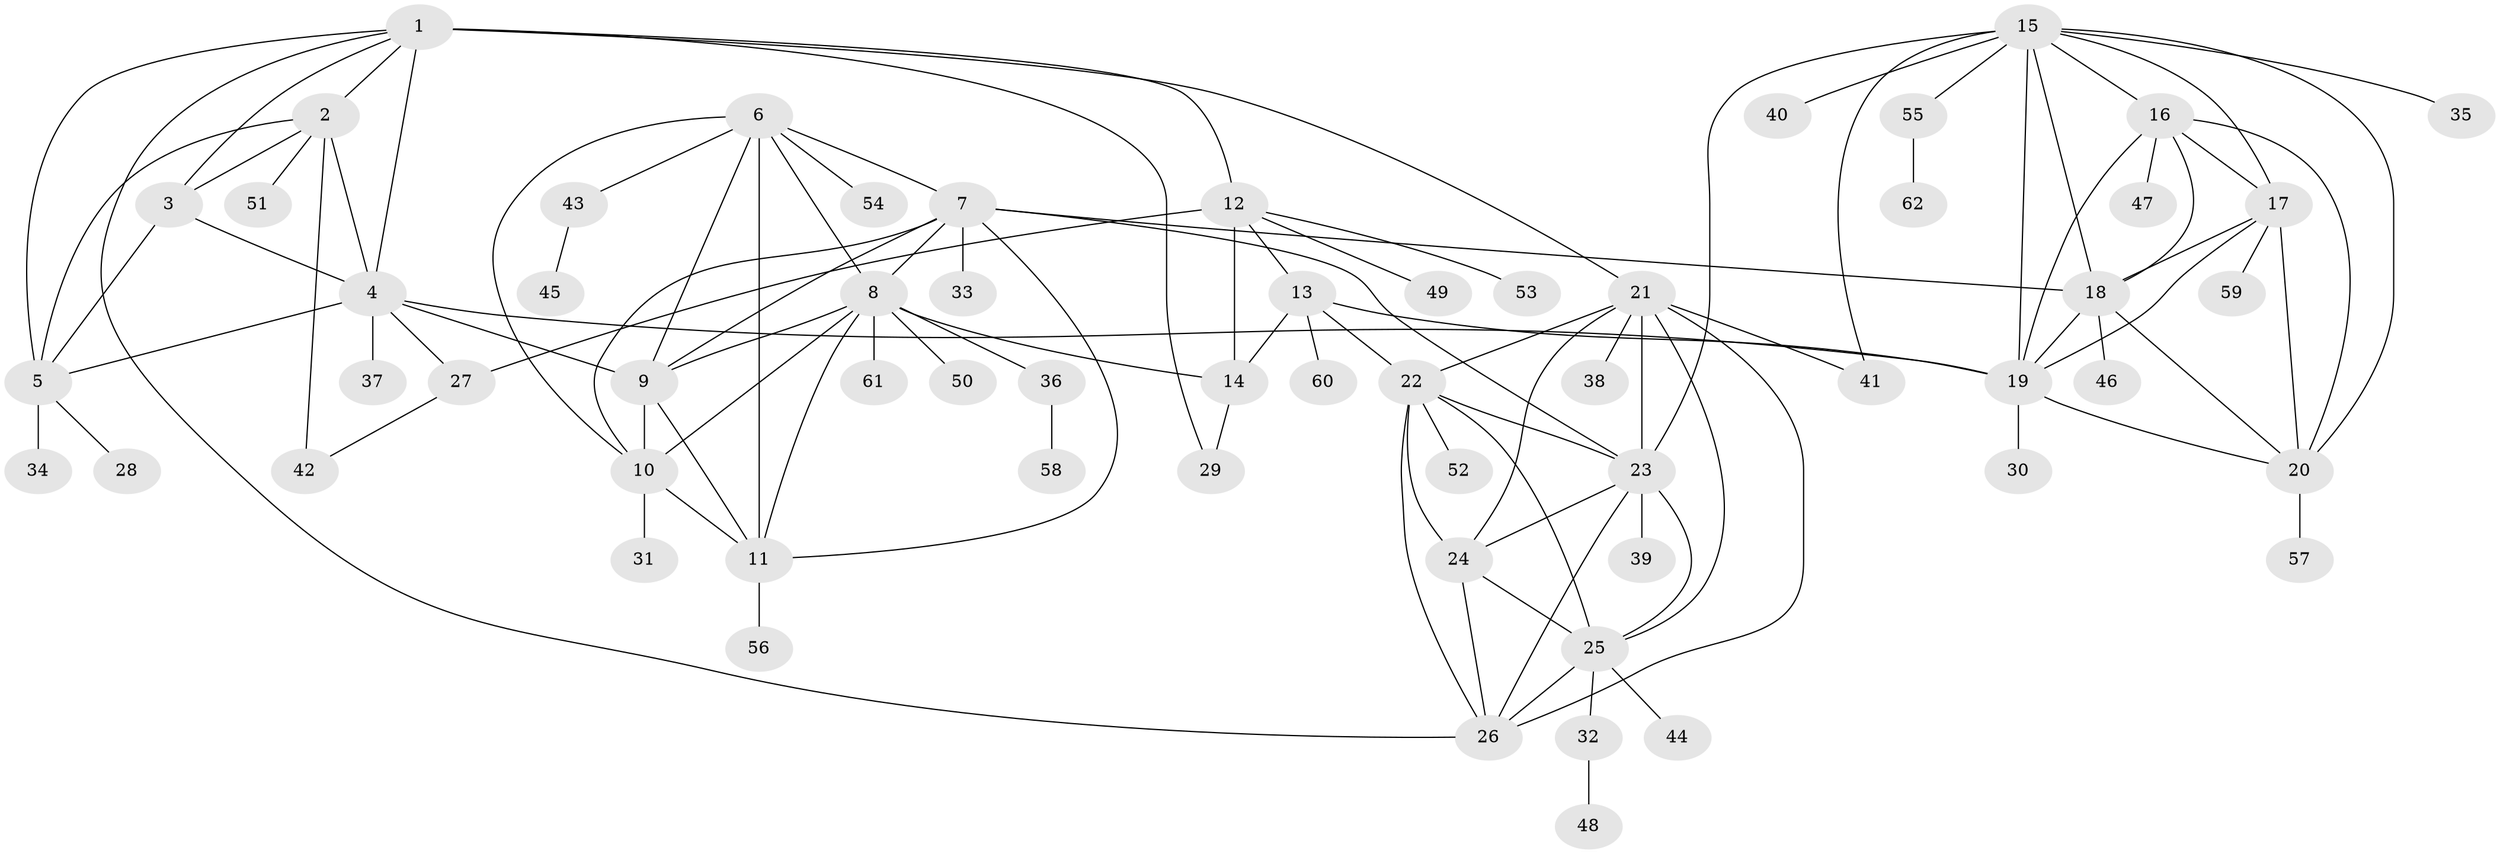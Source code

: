 // original degree distribution, {10: 0.04065040650406504, 9: 0.024390243902439025, 8: 0.07317073170731707, 7: 0.04065040650406504, 12: 0.008130081300813009, 5: 0.016260162601626018, 11: 0.024390243902439025, 6: 0.016260162601626018, 1: 0.6178861788617886, 2: 0.0975609756097561, 3: 0.04065040650406504}
// Generated by graph-tools (version 1.1) at 2025/37/03/09/25 02:37:30]
// undirected, 62 vertices, 109 edges
graph export_dot {
graph [start="1"]
  node [color=gray90,style=filled];
  1;
  2;
  3;
  4;
  5;
  6;
  7;
  8;
  9;
  10;
  11;
  12;
  13;
  14;
  15;
  16;
  17;
  18;
  19;
  20;
  21;
  22;
  23;
  24;
  25;
  26;
  27;
  28;
  29;
  30;
  31;
  32;
  33;
  34;
  35;
  36;
  37;
  38;
  39;
  40;
  41;
  42;
  43;
  44;
  45;
  46;
  47;
  48;
  49;
  50;
  51;
  52;
  53;
  54;
  55;
  56;
  57;
  58;
  59;
  60;
  61;
  62;
  1 -- 2 [weight=1.0];
  1 -- 3 [weight=1.0];
  1 -- 4 [weight=2.0];
  1 -- 5 [weight=1.0];
  1 -- 12 [weight=1.0];
  1 -- 21 [weight=1.0];
  1 -- 26 [weight=1.0];
  1 -- 29 [weight=1.0];
  2 -- 3 [weight=1.0];
  2 -- 4 [weight=2.0];
  2 -- 5 [weight=1.0];
  2 -- 42 [weight=2.0];
  2 -- 51 [weight=1.0];
  3 -- 4 [weight=4.0];
  3 -- 5 [weight=1.0];
  4 -- 5 [weight=2.0];
  4 -- 9 [weight=1.0];
  4 -- 19 [weight=1.0];
  4 -- 27 [weight=1.0];
  4 -- 37 [weight=1.0];
  5 -- 28 [weight=1.0];
  5 -- 34 [weight=5.0];
  6 -- 7 [weight=1.0];
  6 -- 8 [weight=1.0];
  6 -- 9 [weight=1.0];
  6 -- 10 [weight=1.0];
  6 -- 11 [weight=1.0];
  6 -- 43 [weight=1.0];
  6 -- 54 [weight=1.0];
  7 -- 8 [weight=1.0];
  7 -- 9 [weight=1.0];
  7 -- 10 [weight=1.0];
  7 -- 11 [weight=1.0];
  7 -- 18 [weight=1.0];
  7 -- 23 [weight=1.0];
  7 -- 33 [weight=1.0];
  8 -- 9 [weight=1.0];
  8 -- 10 [weight=1.0];
  8 -- 11 [weight=1.0];
  8 -- 14 [weight=1.0];
  8 -- 36 [weight=1.0];
  8 -- 50 [weight=1.0];
  8 -- 61 [weight=1.0];
  9 -- 10 [weight=1.0];
  9 -- 11 [weight=1.0];
  10 -- 11 [weight=1.0];
  10 -- 31 [weight=2.0];
  11 -- 56 [weight=2.0];
  12 -- 13 [weight=4.0];
  12 -- 14 [weight=4.0];
  12 -- 27 [weight=5.0];
  12 -- 49 [weight=1.0];
  12 -- 53 [weight=3.0];
  13 -- 14 [weight=1.0];
  13 -- 19 [weight=1.0];
  13 -- 22 [weight=1.0];
  13 -- 60 [weight=1.0];
  14 -- 29 [weight=1.0];
  15 -- 16 [weight=1.0];
  15 -- 17 [weight=1.0];
  15 -- 18 [weight=1.0];
  15 -- 19 [weight=1.0];
  15 -- 20 [weight=1.0];
  15 -- 23 [weight=1.0];
  15 -- 35 [weight=1.0];
  15 -- 40 [weight=1.0];
  15 -- 41 [weight=1.0];
  15 -- 55 [weight=1.0];
  16 -- 17 [weight=1.0];
  16 -- 18 [weight=1.0];
  16 -- 19 [weight=1.0];
  16 -- 20 [weight=1.0];
  16 -- 47 [weight=1.0];
  17 -- 18 [weight=1.0];
  17 -- 19 [weight=1.0];
  17 -- 20 [weight=1.0];
  17 -- 59 [weight=1.0];
  18 -- 19 [weight=1.0];
  18 -- 20 [weight=1.0];
  18 -- 46 [weight=1.0];
  19 -- 20 [weight=1.0];
  19 -- 30 [weight=3.0];
  20 -- 57 [weight=2.0];
  21 -- 22 [weight=1.0];
  21 -- 23 [weight=1.0];
  21 -- 24 [weight=1.0];
  21 -- 25 [weight=1.0];
  21 -- 26 [weight=1.0];
  21 -- 38 [weight=1.0];
  21 -- 41 [weight=3.0];
  22 -- 23 [weight=1.0];
  22 -- 24 [weight=1.0];
  22 -- 25 [weight=1.0];
  22 -- 26 [weight=1.0];
  22 -- 52 [weight=1.0];
  23 -- 24 [weight=1.0];
  23 -- 25 [weight=1.0];
  23 -- 26 [weight=1.0];
  23 -- 39 [weight=2.0];
  24 -- 25 [weight=1.0];
  24 -- 26 [weight=1.0];
  25 -- 26 [weight=1.0];
  25 -- 32 [weight=1.0];
  25 -- 44 [weight=1.0];
  27 -- 42 [weight=1.0];
  32 -- 48 [weight=1.0];
  36 -- 58 [weight=1.0];
  43 -- 45 [weight=1.0];
  55 -- 62 [weight=1.0];
}
